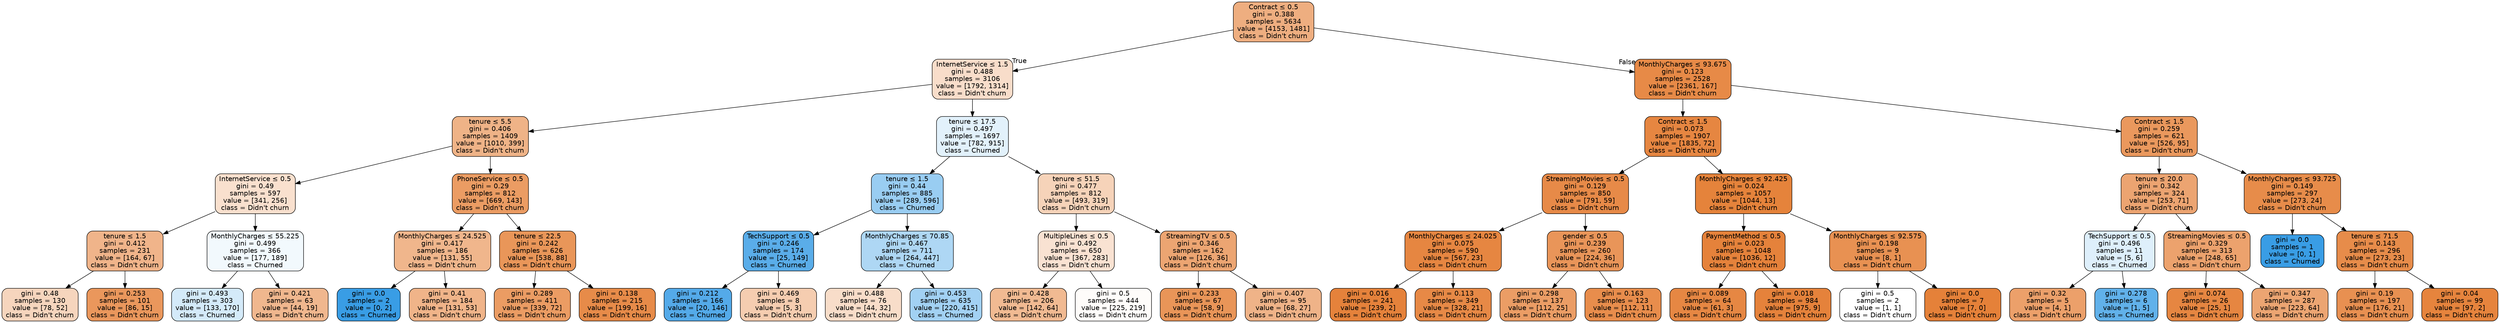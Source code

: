 digraph Tree {
node [shape=box, style="filled, rounded", color="black", fontname=helvetica] ;
edge [fontname=helvetica] ;
0 [label=<Contract &le; 0.5<br/>gini = 0.388<br/>samples = 5634<br/>value = [4153, 1481]<br/>class = Didn't churn>, fillcolor="#eeae80"] ;
1 [label=<InternetService &le; 1.5<br/>gini = 0.488<br/>samples = 3106<br/>value = [1792, 1314]<br/>class = Didn't churn>, fillcolor="#f8ddca"] ;
0 -> 1 [labeldistance=2.5, labelangle=45, headlabel="True"] ;
2 [label=<tenure &le; 5.5<br/>gini = 0.406<br/>samples = 1409<br/>value = [1010, 399]<br/>class = Didn't churn>, fillcolor="#efb387"] ;
1 -> 2 ;
3 [label=<InternetService &le; 0.5<br/>gini = 0.49<br/>samples = 597<br/>value = [341, 256]<br/>class = Didn't churn>, fillcolor="#f9e0ce"] ;
2 -> 3 ;
4 [label=<tenure &le; 1.5<br/>gini = 0.412<br/>samples = 231<br/>value = [164, 67]<br/>class = Didn't churn>, fillcolor="#f0b48a"] ;
3 -> 4 ;
5 [label=<gini = 0.48<br/>samples = 130<br/>value = [78, 52]<br/>class = Didn't churn>, fillcolor="#f6d5bd"] ;
4 -> 5 ;
6 [label=<gini = 0.253<br/>samples = 101<br/>value = [86, 15]<br/>class = Didn't churn>, fillcolor="#ea975c"] ;
4 -> 6 ;
7 [label=<MonthlyCharges &le; 55.225<br/>gini = 0.499<br/>samples = 366<br/>value = [177, 189]<br/>class = Churned>, fillcolor="#f2f9fd"] ;
3 -> 7 ;
8 [label=<gini = 0.493<br/>samples = 303<br/>value = [133, 170]<br/>class = Churned>, fillcolor="#d4eaf9"] ;
7 -> 8 ;
9 [label=<gini = 0.421<br/>samples = 63<br/>value = [44, 19]<br/>class = Didn't churn>, fillcolor="#f0b78e"] ;
7 -> 9 ;
10 [label=<PhoneService &le; 0.5<br/>gini = 0.29<br/>samples = 812<br/>value = [669, 143]<br/>class = Didn't churn>, fillcolor="#eb9c63"] ;
2 -> 10 ;
11 [label=<MonthlyCharges &le; 24.525<br/>gini = 0.417<br/>samples = 186<br/>value = [131, 55]<br/>class = Didn't churn>, fillcolor="#f0b68c"] ;
10 -> 11 ;
12 [label=<gini = 0.0<br/>samples = 2<br/>value = [0, 2]<br/>class = Churned>, fillcolor="#399de5"] ;
11 -> 12 ;
13 [label=<gini = 0.41<br/>samples = 184<br/>value = [131, 53]<br/>class = Didn't churn>, fillcolor="#f0b489"] ;
11 -> 13 ;
14 [label=<tenure &le; 22.5<br/>gini = 0.242<br/>samples = 626<br/>value = [538, 88]<br/>class = Didn't churn>, fillcolor="#e99659"] ;
10 -> 14 ;
15 [label=<gini = 0.289<br/>samples = 411<br/>value = [339, 72]<br/>class = Didn't churn>, fillcolor="#eb9c63"] ;
14 -> 15 ;
16 [label=<gini = 0.138<br/>samples = 215<br/>value = [199, 16]<br/>class = Didn't churn>, fillcolor="#e78b49"] ;
14 -> 16 ;
17 [label=<tenure &le; 17.5<br/>gini = 0.497<br/>samples = 1697<br/>value = [782, 915]<br/>class = Churned>, fillcolor="#e2f1fb"] ;
1 -> 17 ;
18 [label=<tenure &le; 1.5<br/>gini = 0.44<br/>samples = 885<br/>value = [289, 596]<br/>class = Churned>, fillcolor="#99cdf2"] ;
17 -> 18 ;
19 [label=<TechSupport &le; 0.5<br/>gini = 0.246<br/>samples = 174<br/>value = [25, 149]<br/>class = Churned>, fillcolor="#5aade9"] ;
18 -> 19 ;
20 [label=<gini = 0.212<br/>samples = 166<br/>value = [20, 146]<br/>class = Churned>, fillcolor="#54aae9"] ;
19 -> 20 ;
21 [label=<gini = 0.469<br/>samples = 8<br/>value = [5, 3]<br/>class = Didn't churn>, fillcolor="#f5cdb0"] ;
19 -> 21 ;
22 [label=<MonthlyCharges &le; 70.85<br/>gini = 0.467<br/>samples = 711<br/>value = [264, 447]<br/>class = Churned>, fillcolor="#aed7f4"] ;
18 -> 22 ;
23 [label=<gini = 0.488<br/>samples = 76<br/>value = [44, 32]<br/>class = Didn't churn>, fillcolor="#f8ddc9"] ;
22 -> 23 ;
24 [label=<gini = 0.453<br/>samples = 635<br/>value = [220, 415]<br/>class = Churned>, fillcolor="#a2d1f3"] ;
22 -> 24 ;
25 [label=<tenure &le; 51.5<br/>gini = 0.477<br/>samples = 812<br/>value = [493, 319]<br/>class = Didn't churn>, fillcolor="#f6d3b9"] ;
17 -> 25 ;
26 [label=<MultipleLines &le; 0.5<br/>gini = 0.492<br/>samples = 650<br/>value = [367, 283]<br/>class = Didn't churn>, fillcolor="#f9e2d2"] ;
25 -> 26 ;
27 [label=<gini = 0.428<br/>samples = 206<br/>value = [142, 64]<br/>class = Didn't churn>, fillcolor="#f1ba92"] ;
26 -> 27 ;
28 [label=<gini = 0.5<br/>samples = 444<br/>value = [225, 219]<br/>class = Didn't churn>, fillcolor="#fefcfa"] ;
26 -> 28 ;
29 [label=<StreamingTV &le; 0.5<br/>gini = 0.346<br/>samples = 162<br/>value = [126, 36]<br/>class = Didn't churn>, fillcolor="#eca572"] ;
25 -> 29 ;
30 [label=<gini = 0.233<br/>samples = 67<br/>value = [58, 9]<br/>class = Didn't churn>, fillcolor="#e99558"] ;
29 -> 30 ;
31 [label=<gini = 0.407<br/>samples = 95<br/>value = [68, 27]<br/>class = Didn't churn>, fillcolor="#efb388"] ;
29 -> 31 ;
32 [label=<MonthlyCharges &le; 93.675<br/>gini = 0.123<br/>samples = 2528<br/>value = [2361, 167]<br/>class = Didn't churn>, fillcolor="#e78a47"] ;
0 -> 32 [labeldistance=2.5, labelangle=-45, headlabel="False"] ;
33 [label=<Contract &le; 1.5<br/>gini = 0.073<br/>samples = 1907<br/>value = [1835, 72]<br/>class = Didn't churn>, fillcolor="#e68641"] ;
32 -> 33 ;
34 [label=<StreamingMovies &le; 0.5<br/>gini = 0.129<br/>samples = 850<br/>value = [791, 59]<br/>class = Didn't churn>, fillcolor="#e78a48"] ;
33 -> 34 ;
35 [label=<MonthlyCharges &le; 24.025<br/>gini = 0.075<br/>samples = 590<br/>value = [567, 23]<br/>class = Didn't churn>, fillcolor="#e68641"] ;
34 -> 35 ;
36 [label=<gini = 0.016<br/>samples = 241<br/>value = [239, 2]<br/>class = Didn't churn>, fillcolor="#e5823b"] ;
35 -> 36 ;
37 [label=<gini = 0.113<br/>samples = 349<br/>value = [328, 21]<br/>class = Didn't churn>, fillcolor="#e78946"] ;
35 -> 37 ;
38 [label=<gender &le; 0.5<br/>gini = 0.239<br/>samples = 260<br/>value = [224, 36]<br/>class = Didn't churn>, fillcolor="#e99559"] ;
34 -> 38 ;
39 [label=<gini = 0.298<br/>samples = 137<br/>value = [112, 25]<br/>class = Didn't churn>, fillcolor="#eb9d65"] ;
38 -> 39 ;
40 [label=<gini = 0.163<br/>samples = 123<br/>value = [112, 11]<br/>class = Didn't churn>, fillcolor="#e88d4c"] ;
38 -> 40 ;
41 [label=<MonthlyCharges &le; 92.425<br/>gini = 0.024<br/>samples = 1057<br/>value = [1044, 13]<br/>class = Didn't churn>, fillcolor="#e5833b"] ;
33 -> 41 ;
42 [label=<PaymentMethod &le; 0.5<br/>gini = 0.023<br/>samples = 1048<br/>value = [1036, 12]<br/>class = Didn't churn>, fillcolor="#e5823b"] ;
41 -> 42 ;
43 [label=<gini = 0.089<br/>samples = 64<br/>value = [61, 3]<br/>class = Didn't churn>, fillcolor="#e68743"] ;
42 -> 43 ;
44 [label=<gini = 0.018<br/>samples = 984<br/>value = [975, 9]<br/>class = Didn't churn>, fillcolor="#e5823b"] ;
42 -> 44 ;
45 [label=<MonthlyCharges &le; 92.575<br/>gini = 0.198<br/>samples = 9<br/>value = [8, 1]<br/>class = Didn't churn>, fillcolor="#e89152"] ;
41 -> 45 ;
46 [label=<gini = 0.5<br/>samples = 2<br/>value = [1, 1]<br/>class = Didn't churn>, fillcolor="#ffffff"] ;
45 -> 46 ;
47 [label=<gini = 0.0<br/>samples = 7<br/>value = [7, 0]<br/>class = Didn't churn>, fillcolor="#e58139"] ;
45 -> 47 ;
48 [label=<Contract &le; 1.5<br/>gini = 0.259<br/>samples = 621<br/>value = [526, 95]<br/>class = Didn't churn>, fillcolor="#ea985d"] ;
32 -> 48 ;
49 [label=<tenure &le; 20.0<br/>gini = 0.342<br/>samples = 324<br/>value = [253, 71]<br/>class = Didn't churn>, fillcolor="#eca471"] ;
48 -> 49 ;
50 [label=<TechSupport &le; 0.5<br/>gini = 0.496<br/>samples = 11<br/>value = [5, 6]<br/>class = Churned>, fillcolor="#deeffb"] ;
49 -> 50 ;
51 [label=<gini = 0.32<br/>samples = 5<br/>value = [4, 1]<br/>class = Didn't churn>, fillcolor="#eca06a"] ;
50 -> 51 ;
52 [label=<gini = 0.278<br/>samples = 6<br/>value = [1, 5]<br/>class = Churned>, fillcolor="#61b1ea"] ;
50 -> 52 ;
53 [label=<StreamingMovies &le; 0.5<br/>gini = 0.329<br/>samples = 313<br/>value = [248, 65]<br/>class = Didn't churn>, fillcolor="#eca26d"] ;
49 -> 53 ;
54 [label=<gini = 0.074<br/>samples = 26<br/>value = [25, 1]<br/>class = Didn't churn>, fillcolor="#e68641"] ;
53 -> 54 ;
55 [label=<gini = 0.347<br/>samples = 287<br/>value = [223, 64]<br/>class = Didn't churn>, fillcolor="#eca572"] ;
53 -> 55 ;
56 [label=<MonthlyCharges &le; 93.725<br/>gini = 0.149<br/>samples = 297<br/>value = [273, 24]<br/>class = Didn't churn>, fillcolor="#e78c4a"] ;
48 -> 56 ;
57 [label=<gini = 0.0<br/>samples = 1<br/>value = [0, 1]<br/>class = Churned>, fillcolor="#399de5"] ;
56 -> 57 ;
58 [label=<tenure &le; 71.5<br/>gini = 0.143<br/>samples = 296<br/>value = [273, 23]<br/>class = Didn't churn>, fillcolor="#e78c4a"] ;
56 -> 58 ;
59 [label=<gini = 0.19<br/>samples = 197<br/>value = [176, 21]<br/>class = Didn't churn>, fillcolor="#e89051"] ;
58 -> 59 ;
60 [label=<gini = 0.04<br/>samples = 99<br/>value = [97, 2]<br/>class = Didn't churn>, fillcolor="#e6843d"] ;
58 -> 60 ;
}

